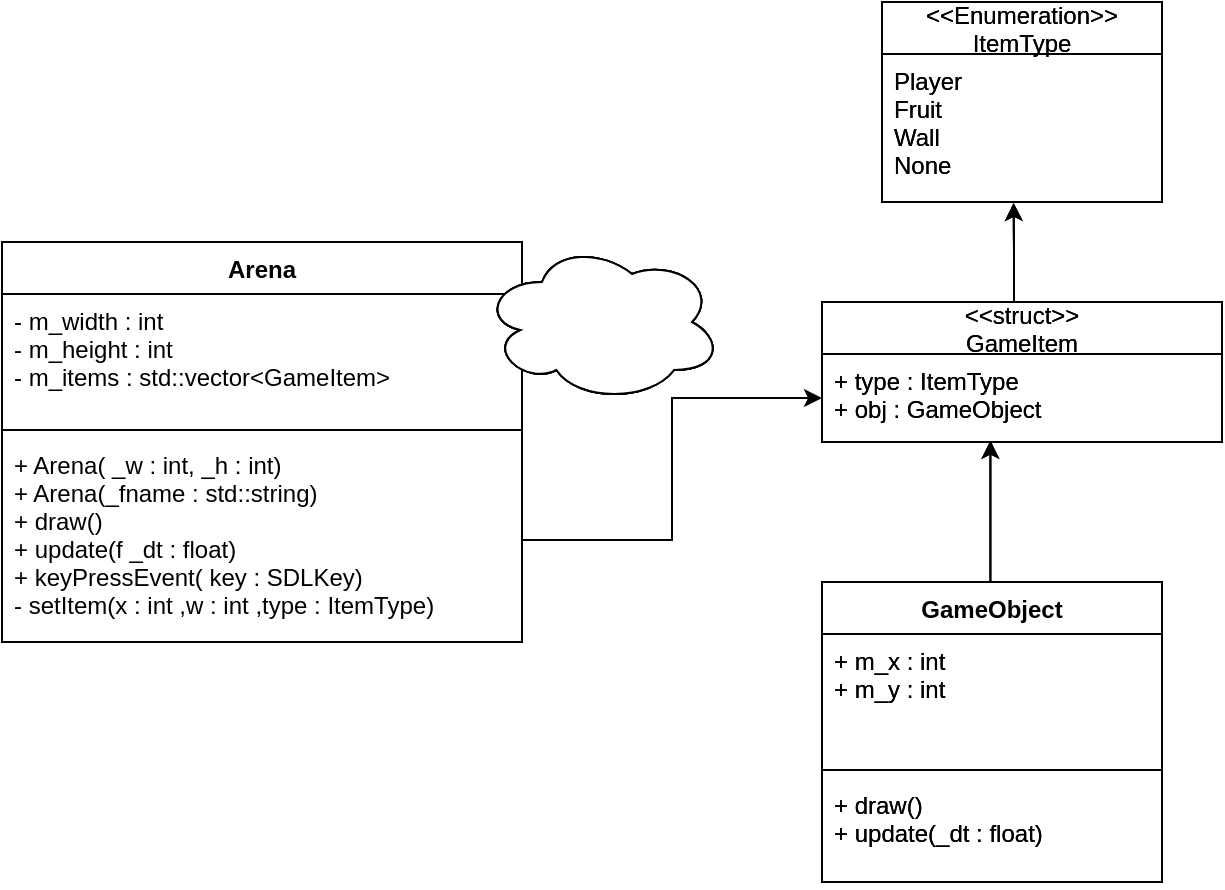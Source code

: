 <mxfile version="13.0.9">
    <diagram id="uDNaahp3kaT0aUBqSZ2Z" name="Page-1">
        <mxGraphModel dx="763" dy="325" grid="1" gridSize="10" guides="1" tooltips="1" connect="1" arrows="1" fold="1" page="1" pageScale="1" pageWidth="827" pageHeight="1169" math="0" shadow="0">
            <root>
                <mxCell id="0"/>
                <mxCell id="1" parent="0"/>
                <mxCell id="11" value="&lt;&lt;Enumeration&gt;&gt;&#10;ItemType" style="swimlane;fontStyle=0;childLayout=stackLayout;horizontal=1;startSize=26;fillColor=none;horizontalStack=0;resizeParent=1;resizeParentMax=0;resizeLast=0;collapsible=1;marginBottom=0;" parent="1" vertex="1">
                    <mxGeometry x="530" y="10" width="140" height="100" as="geometry"/>
                </mxCell>
                <mxCell id="13" value="Player&#10;Fruit&#10;Wall&#10;None&#10;" style="text;strokeColor=none;fillColor=none;align=left;verticalAlign=top;spacingLeft=4;spacingRight=4;overflow=hidden;rotatable=0;points=[[0,0.5],[1,0.5]];portConstraint=eastwest;" parent="11" vertex="1">
                    <mxGeometry y="26" width="140" height="74" as="geometry"/>
                </mxCell>
                <mxCell id="16" style="edgeStyle=orthogonalEdgeStyle;rounded=0;orthogonalLoop=1;jettySize=auto;html=1;entryX=0.47;entryY=1.006;entryDx=0;entryDy=0;entryPerimeter=0;" parent="1" source="7" target="13" edge="1">
                    <mxGeometry relative="1" as="geometry">
                        <Array as="points">
                            <mxPoint x="596" y="135"/>
                            <mxPoint x="596" y="135"/>
                        </Array>
                    </mxGeometry>
                </mxCell>
                <mxCell id="7" value="&lt;&lt;struct&gt;&gt;&#10;GameItem" style="swimlane;fontStyle=0;childLayout=stackLayout;horizontal=1;startSize=26;fillColor=none;horizontalStack=0;resizeParent=1;resizeParentMax=0;resizeLast=0;collapsible=1;marginBottom=0;" parent="1" vertex="1">
                    <mxGeometry x="500" y="160" width="200" height="70" as="geometry"/>
                </mxCell>
                <mxCell id="8" value="+ type : ItemType &#10;+ obj : GameObject&#10;" style="text;strokeColor=none;fillColor=none;align=left;verticalAlign=top;spacingLeft=4;spacingRight=4;overflow=hidden;rotatable=0;points=[[0,0.5],[1,0.5]];portConstraint=eastwest;" parent="7" vertex="1">
                    <mxGeometry y="26" width="200" height="44" as="geometry"/>
                </mxCell>
                <mxCell id="26" style="edgeStyle=orthogonalEdgeStyle;rounded=0;orthogonalLoop=1;jettySize=auto;html=1;entryX=0.421;entryY=0.985;entryDx=0;entryDy=0;entryPerimeter=0;" parent="1" source="22" target="8" edge="1">
                    <mxGeometry relative="1" as="geometry">
                        <Array as="points">
                            <mxPoint x="585" y="265"/>
                        </Array>
                    </mxGeometry>
                </mxCell>
                <mxCell id="22" value="GameObject" style="swimlane;fontStyle=1;align=center;verticalAlign=top;childLayout=stackLayout;horizontal=1;startSize=26;horizontalStack=0;resizeParent=1;resizeParentMax=0;resizeLast=0;collapsible=1;marginBottom=0;" parent="1" vertex="1">
                    <mxGeometry x="500" y="300" width="170" height="150" as="geometry"/>
                </mxCell>
                <mxCell id="23" value="+ m_x : int&#10;+ m_y : int&#10;" style="text;strokeColor=none;fillColor=none;align=left;verticalAlign=top;spacingLeft=4;spacingRight=4;overflow=hidden;rotatable=0;points=[[0,0.5],[1,0.5]];portConstraint=eastwest;" parent="22" vertex="1">
                    <mxGeometry y="26" width="170" height="64" as="geometry"/>
                </mxCell>
                <mxCell id="24" value="" style="line;strokeWidth=1;fillColor=none;align=left;verticalAlign=middle;spacingTop=-1;spacingLeft=3;spacingRight=3;rotatable=0;labelPosition=right;points=[];portConstraint=eastwest;" parent="22" vertex="1">
                    <mxGeometry y="90" width="170" height="8" as="geometry"/>
                </mxCell>
                <mxCell id="25" value="+ draw()&#10;+ update(_dt : float)" style="text;strokeColor=none;fillColor=none;align=left;verticalAlign=top;spacingLeft=4;spacingRight=4;overflow=hidden;rotatable=0;points=[[0,0.5],[1,0.5]];portConstraint=eastwest;" parent="22" vertex="1">
                    <mxGeometry y="98" width="170" height="52" as="geometry"/>
                </mxCell>
                <mxCell id="28" value="&lt;&lt;Enumeration&gt;&gt;&#10;ItemType" style="swimlane;fontStyle=0;childLayout=stackLayout;horizontal=1;startSize=26;fillColor=none;horizontalStack=0;resizeParent=1;resizeParentMax=0;resizeLast=0;collapsible=1;marginBottom=0;" parent="1" vertex="1">
                    <mxGeometry x="530" y="10" width="140" height="100" as="geometry"/>
                </mxCell>
                <mxCell id="29" value="Player&#10;Fruit&#10;Wall&#10;None&#10;" style="text;strokeColor=none;fillColor=none;align=left;verticalAlign=top;spacingLeft=4;spacingRight=4;overflow=hidden;rotatable=0;points=[[0,0.5],[1,0.5]];portConstraint=eastwest;" parent="28" vertex="1">
                    <mxGeometry y="26" width="140" height="74" as="geometry"/>
                </mxCell>
                <mxCell id="30" style="edgeStyle=orthogonalEdgeStyle;rounded=0;orthogonalLoop=1;jettySize=auto;html=1;entryX=0.47;entryY=1.006;entryDx=0;entryDy=0;entryPerimeter=0;" parent="1" source="31" target="29" edge="1">
                    <mxGeometry relative="1" as="geometry">
                        <Array as="points">
                            <mxPoint x="596" y="135"/>
                            <mxPoint x="596" y="135"/>
                        </Array>
                    </mxGeometry>
                </mxCell>
                <mxCell id="31" value="&lt;&lt;struct&gt;&gt;&#10;GameItem" style="swimlane;fontStyle=0;childLayout=stackLayout;horizontal=1;startSize=26;fillColor=none;horizontalStack=0;resizeParent=1;resizeParentMax=0;resizeLast=0;collapsible=1;marginBottom=0;" parent="1" vertex="1">
                    <mxGeometry x="500" y="160" width="200" height="70" as="geometry"/>
                </mxCell>
                <mxCell id="32" value="+ type : ItemType &#10;+ obj : GameObject&#10;" style="text;strokeColor=none;fillColor=none;align=left;verticalAlign=top;spacingLeft=4;spacingRight=4;overflow=hidden;rotatable=0;points=[[0,0.5],[1,0.5]];portConstraint=eastwest;" parent="31" vertex="1">
                    <mxGeometry y="26" width="200" height="44" as="geometry"/>
                </mxCell>
                <mxCell id="33" style="edgeStyle=orthogonalEdgeStyle;rounded=0;orthogonalLoop=1;jettySize=auto;html=1;entryX=0.421;entryY=0.985;entryDx=0;entryDy=0;entryPerimeter=0;" parent="1" source="34" target="32" edge="1">
                    <mxGeometry relative="1" as="geometry">
                        <Array as="points">
                            <mxPoint x="585" y="265"/>
                        </Array>
                    </mxGeometry>
                </mxCell>
                <mxCell id="34" value="GameObject" style="swimlane;fontStyle=1;align=center;verticalAlign=top;childLayout=stackLayout;horizontal=1;startSize=26;horizontalStack=0;resizeParent=1;resizeParentMax=0;resizeLast=0;collapsible=1;marginBottom=0;" parent="1" vertex="1">
                    <mxGeometry x="500" y="300" width="170" height="150" as="geometry"/>
                </mxCell>
                <mxCell id="35" value="+ m_x : int&#10;+ m_y : int&#10;" style="text;strokeColor=none;fillColor=none;align=left;verticalAlign=top;spacingLeft=4;spacingRight=4;overflow=hidden;rotatable=0;points=[[0,0.5],[1,0.5]];portConstraint=eastwest;" parent="34" vertex="1">
                    <mxGeometry y="26" width="170" height="64" as="geometry"/>
                </mxCell>
                <mxCell id="36" value="" style="line;strokeWidth=1;fillColor=none;align=left;verticalAlign=middle;spacingTop=-1;spacingLeft=3;spacingRight=3;rotatable=0;labelPosition=right;points=[];portConstraint=eastwest;" parent="34" vertex="1">
                    <mxGeometry y="90" width="170" height="8" as="geometry"/>
                </mxCell>
                <mxCell id="37" value="+ draw()&#10;+ update(_dt : float)" style="text;strokeColor=none;fillColor=none;align=left;verticalAlign=top;spacingLeft=4;spacingRight=4;overflow=hidden;rotatable=0;points=[[0,0.5],[1,0.5]];portConstraint=eastwest;" parent="34" vertex="1">
                    <mxGeometry y="98" width="170" height="52" as="geometry"/>
                </mxCell>
                <mxCell id="3" value="Arena" style="swimlane;fontStyle=1;align=center;verticalAlign=top;childLayout=stackLayout;horizontal=1;startSize=26;horizontalStack=0;resizeParent=1;resizeParentMax=0;resizeLast=0;collapsible=1;marginBottom=0;" parent="1" vertex="1">
                    <mxGeometry x="90" y="130" width="260" height="200" as="geometry">
                        <mxRectangle x="70" y="70" width="70" height="26" as="alternateBounds"/>
                    </mxGeometry>
                </mxCell>
                <mxCell id="4" value="- m_width : int&#10;- m_height : int&#10;- m_items : std::vector&lt;GameItem&gt;" style="text;strokeColor=none;fillColor=none;align=left;verticalAlign=top;spacingLeft=4;spacingRight=4;overflow=hidden;rotatable=0;points=[[0,0.5],[1,0.5]];portConstraint=eastwest;" parent="3" vertex="1">
                    <mxGeometry y="26" width="260" height="64" as="geometry"/>
                </mxCell>
                <mxCell id="5" value="" style="line;strokeWidth=1;fillColor=none;align=left;verticalAlign=middle;spacingTop=-1;spacingLeft=3;spacingRight=3;rotatable=0;labelPosition=right;points=[];portConstraint=eastwest;" parent="3" vertex="1">
                    <mxGeometry y="90" width="260" height="8" as="geometry"/>
                </mxCell>
                <mxCell id="6" value="+ Arena( _w : int, _h : int)&#10;+ Arena(_fname : std::string)&#10;+ draw()&#10;+ update(f _dt : float)&#10;+ keyPressEvent( key : SDLKey)&#10;- setItem(x : int ,w : int ,type : ItemType)" style="text;strokeColor=none;fillColor=none;align=left;verticalAlign=top;spacingLeft=4;spacingRight=4;overflow=hidden;rotatable=0;points=[[0,0.5],[1,0.5]];portConstraint=eastwest;" parent="3" vertex="1">
                    <mxGeometry y="98" width="260" height="102" as="geometry"/>
                </mxCell>
                <mxCell id="44" style="edgeStyle=orthogonalEdgeStyle;rounded=0;orthogonalLoop=1;jettySize=auto;html=1;entryX=0;entryY=0.5;entryDx=0;entryDy=0;" parent="1" source="6" target="32" edge="1">
                    <mxGeometry relative="1" as="geometry"/>
                </mxCell>
                <mxCell id="45" value="" style="ellipse;shape=cloud;whiteSpace=wrap;html=1;" vertex="1" parent="1">
                    <mxGeometry x="330" y="130" width="120" height="80" as="geometry"/>
                </mxCell>
                <mxCell id="46" value="" style="ellipse;shape=cloud;whiteSpace=wrap;html=1;" vertex="1" parent="1">
                    <mxGeometry x="330" y="130" width="120" height="80" as="geometry"/>
                </mxCell>
                <mxCell id="47" value="" style="ellipse;shape=cloud;whiteSpace=wrap;html=1;" vertex="1" parent="1">
                    <mxGeometry x="330" y="130" width="120" height="80" as="geometry"/>
                </mxCell>
                <mxCell id="48" value="" style="ellipse;shape=cloud;whiteSpace=wrap;html=1;" vertex="1" parent="1">
                    <mxGeometry x="330" y="130" width="120" height="80" as="geometry"/>
                </mxCell>
            </root>
        </mxGraphModel>
    </diagram>
</mxfile>